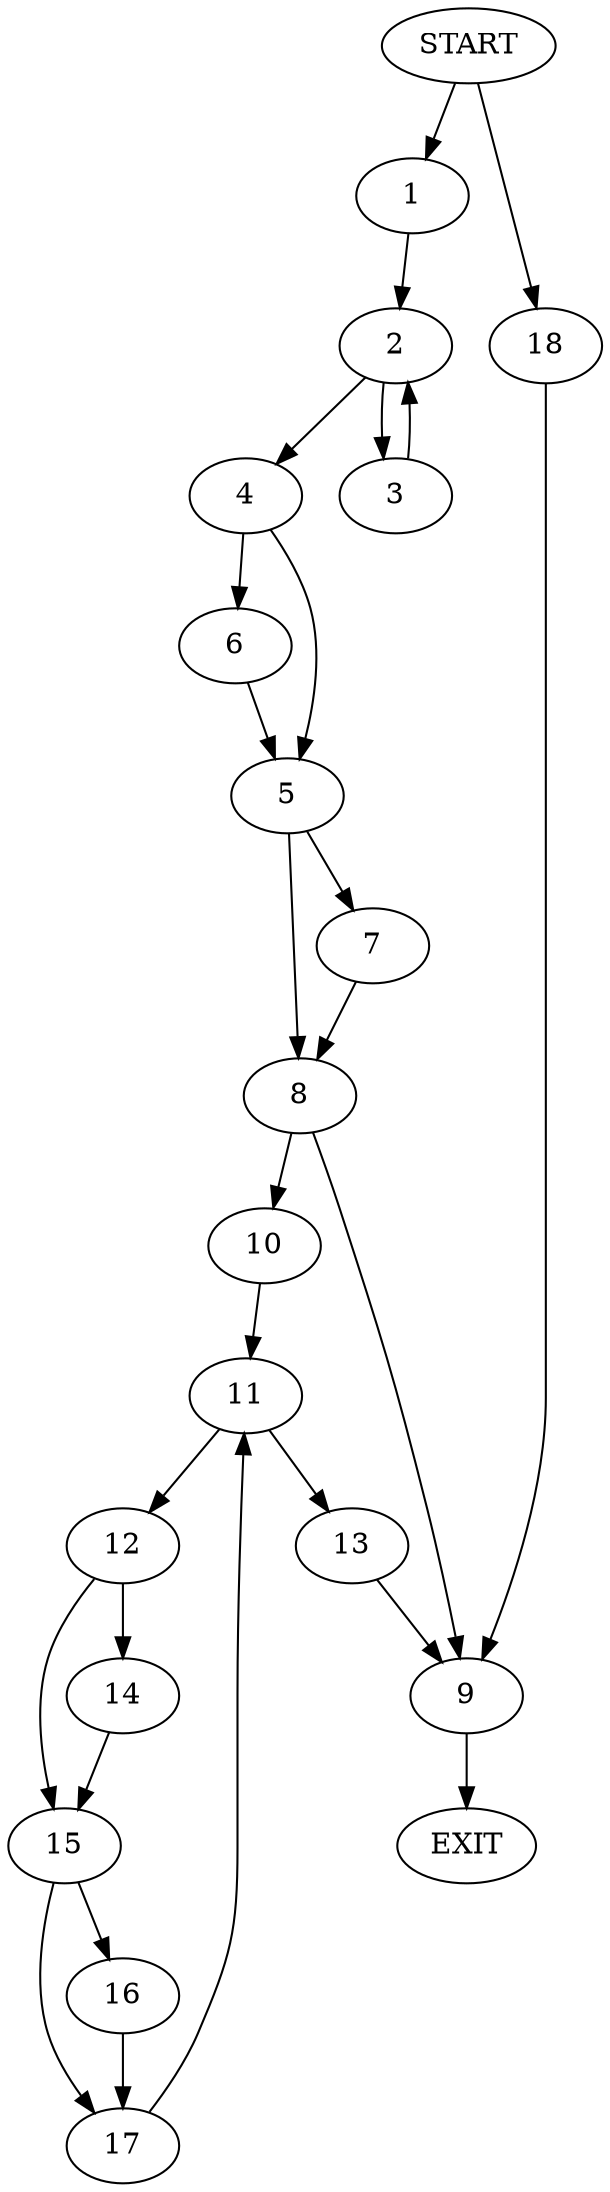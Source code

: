 digraph {
0 [label="START"]
19 [label="EXIT"]
0 -> 1
1 -> 2
2 -> 3
2 -> 4
3 -> 2
4 -> 5
4 -> 6
6 -> 5
5 -> 7
5 -> 8
8 -> 9
8 -> 10
7 -> 8
10 -> 11
9 -> 19
11 -> 12
11 -> 13
13 -> 9
12 -> 14
12 -> 15
15 -> 16
15 -> 17
14 -> 15
16 -> 17
17 -> 11
0 -> 18
18 -> 9
}
